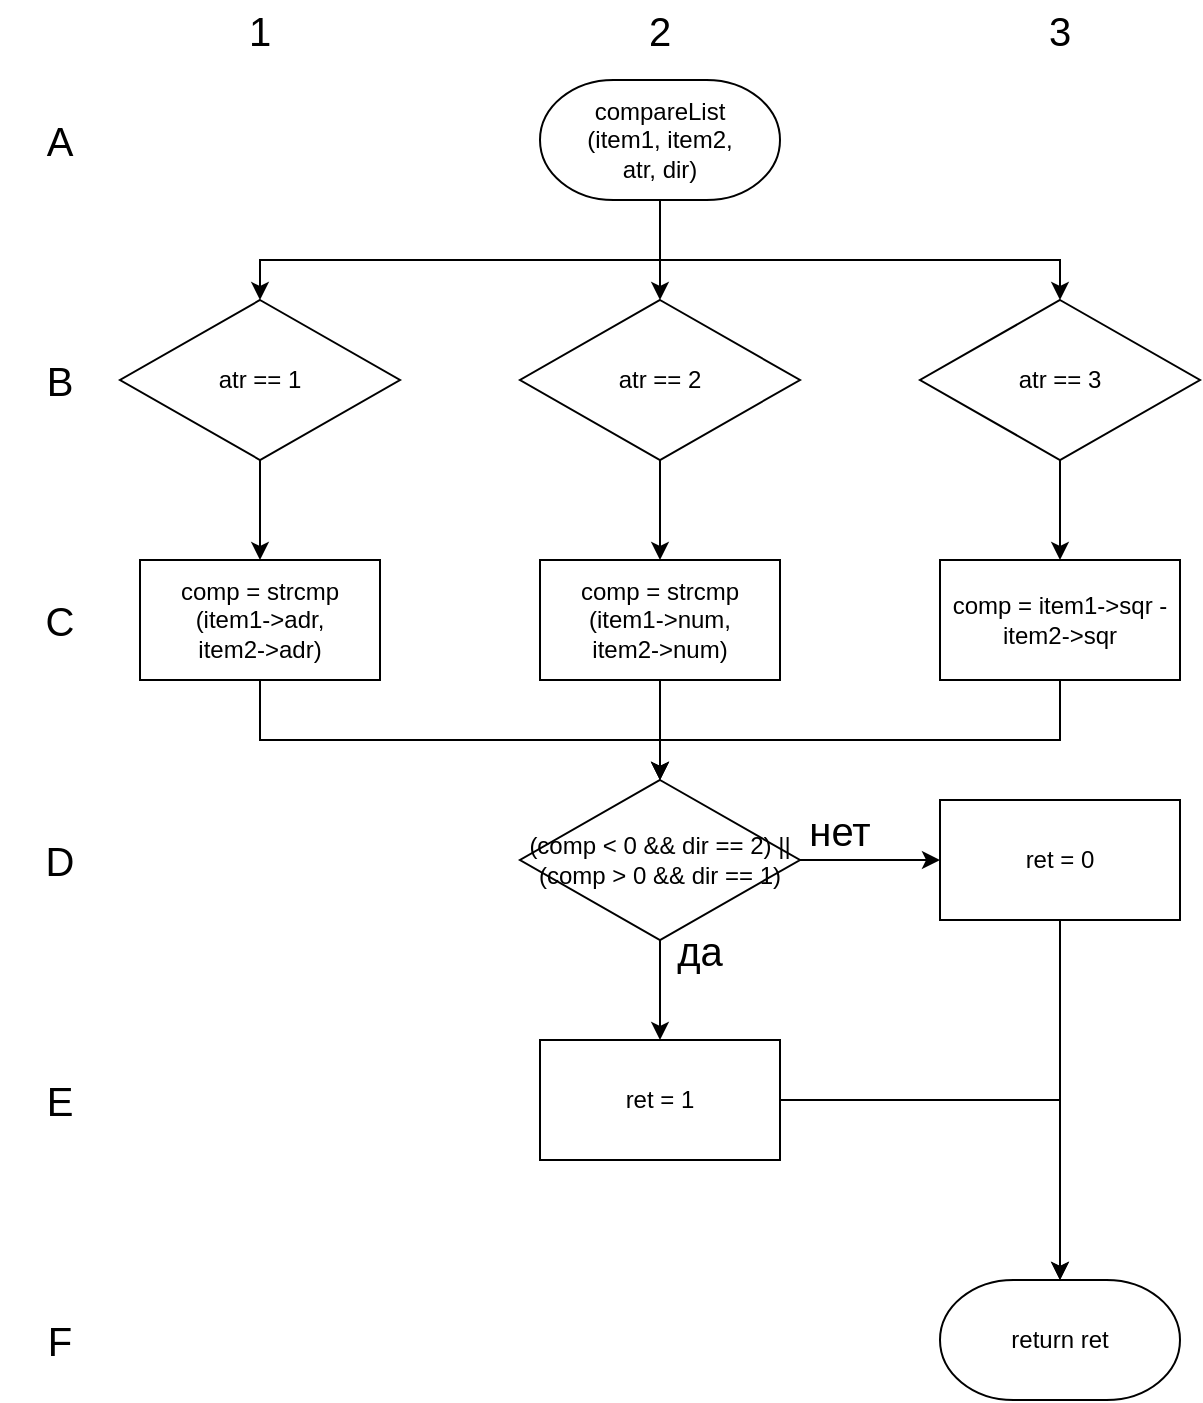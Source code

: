 <mxfile version="23.1.3" type="device">
  <diagram name="Страница — 1" id="fKBUCXl6949Xtr6X0akW">
    <mxGraphModel dx="974" dy="592" grid="1" gridSize="10" guides="1" tooltips="1" connect="1" arrows="1" fold="1" page="1" pageScale="1" pageWidth="827" pageHeight="1169" math="0" shadow="0">
      <root>
        <mxCell id="0" />
        <mxCell id="1" parent="0" />
        <mxCell id="qY3sZJ4gQ_pa9tfZXsVX-5" style="edgeStyle=orthogonalEdgeStyle;rounded=0;orthogonalLoop=1;jettySize=auto;html=1;" edge="1" parent="1" source="qY3sZJ4gQ_pa9tfZXsVX-1" target="qY3sZJ4gQ_pa9tfZXsVX-2">
          <mxGeometry relative="1" as="geometry" />
        </mxCell>
        <mxCell id="qY3sZJ4gQ_pa9tfZXsVX-6" style="edgeStyle=orthogonalEdgeStyle;rounded=0;orthogonalLoop=1;jettySize=auto;html=1;" edge="1" parent="1" source="qY3sZJ4gQ_pa9tfZXsVX-1" target="qY3sZJ4gQ_pa9tfZXsVX-3">
          <mxGeometry relative="1" as="geometry">
            <Array as="points">
              <mxPoint x="440" y="140" />
              <mxPoint x="240" y="140" />
            </Array>
          </mxGeometry>
        </mxCell>
        <mxCell id="qY3sZJ4gQ_pa9tfZXsVX-9" style="edgeStyle=orthogonalEdgeStyle;rounded=0;orthogonalLoop=1;jettySize=auto;html=1;" edge="1" parent="1" source="qY3sZJ4gQ_pa9tfZXsVX-1" target="qY3sZJ4gQ_pa9tfZXsVX-4">
          <mxGeometry relative="1" as="geometry">
            <Array as="points">
              <mxPoint x="440" y="140" />
              <mxPoint x="640" y="140" />
            </Array>
          </mxGeometry>
        </mxCell>
        <mxCell id="qY3sZJ4gQ_pa9tfZXsVX-1" value="compareList&lt;br&gt;(item1, item2,&lt;br&gt;atr, dir)" style="strokeWidth=1;html=1;shape=mxgraph.flowchart.terminator;whiteSpace=wrap;" vertex="1" parent="1">
          <mxGeometry x="380" y="50" width="120" height="60" as="geometry" />
        </mxCell>
        <mxCell id="qY3sZJ4gQ_pa9tfZXsVX-13" value="" style="edgeStyle=orthogonalEdgeStyle;rounded=0;orthogonalLoop=1;jettySize=auto;html=1;" edge="1" parent="1" source="qY3sZJ4gQ_pa9tfZXsVX-2" target="qY3sZJ4gQ_pa9tfZXsVX-8">
          <mxGeometry relative="1" as="geometry" />
        </mxCell>
        <mxCell id="qY3sZJ4gQ_pa9tfZXsVX-2" value="atr == 2" style="strokeWidth=1;html=1;shape=mxgraph.flowchart.decision;whiteSpace=wrap;" vertex="1" parent="1">
          <mxGeometry x="370" y="160" width="140" height="80" as="geometry" />
        </mxCell>
        <mxCell id="qY3sZJ4gQ_pa9tfZXsVX-12" value="" style="edgeStyle=orthogonalEdgeStyle;rounded=0;orthogonalLoop=1;jettySize=auto;html=1;" edge="1" parent="1" source="qY3sZJ4gQ_pa9tfZXsVX-3" target="qY3sZJ4gQ_pa9tfZXsVX-10">
          <mxGeometry relative="1" as="geometry" />
        </mxCell>
        <mxCell id="qY3sZJ4gQ_pa9tfZXsVX-3" value="atr == 1" style="strokeWidth=1;html=1;shape=mxgraph.flowchart.decision;whiteSpace=wrap;" vertex="1" parent="1">
          <mxGeometry x="170" y="160" width="140" height="80" as="geometry" />
        </mxCell>
        <mxCell id="qY3sZJ4gQ_pa9tfZXsVX-14" value="" style="edgeStyle=orthogonalEdgeStyle;rounded=0;orthogonalLoop=1;jettySize=auto;html=1;" edge="1" parent="1" source="qY3sZJ4gQ_pa9tfZXsVX-4" target="qY3sZJ4gQ_pa9tfZXsVX-11">
          <mxGeometry relative="1" as="geometry" />
        </mxCell>
        <mxCell id="qY3sZJ4gQ_pa9tfZXsVX-4" value="atr == 3" style="strokeWidth=1;html=1;shape=mxgraph.flowchart.decision;whiteSpace=wrap;" vertex="1" parent="1">
          <mxGeometry x="570" y="160" width="140" height="80" as="geometry" />
        </mxCell>
        <mxCell id="qY3sZJ4gQ_pa9tfZXsVX-16" value="" style="edgeStyle=orthogonalEdgeStyle;rounded=0;orthogonalLoop=1;jettySize=auto;html=1;" edge="1" parent="1" source="qY3sZJ4gQ_pa9tfZXsVX-8" target="qY3sZJ4gQ_pa9tfZXsVX-15">
          <mxGeometry relative="1" as="geometry" />
        </mxCell>
        <mxCell id="qY3sZJ4gQ_pa9tfZXsVX-8" value="comp = strcmp&lt;br style=&quot;border-color: var(--border-color);&quot;&gt;(item1-&amp;gt;num,&lt;br style=&quot;border-color: var(--border-color);&quot;&gt;item2-&amp;gt;num)" style="rounded=0;whiteSpace=wrap;html=1;" vertex="1" parent="1">
          <mxGeometry x="380" y="290" width="120" height="60" as="geometry" />
        </mxCell>
        <mxCell id="qY3sZJ4gQ_pa9tfZXsVX-21" style="edgeStyle=orthogonalEdgeStyle;rounded=0;orthogonalLoop=1;jettySize=auto;html=1;" edge="1" parent="1" source="qY3sZJ4gQ_pa9tfZXsVX-10" target="qY3sZJ4gQ_pa9tfZXsVX-15">
          <mxGeometry relative="1" as="geometry">
            <Array as="points">
              <mxPoint x="240" y="380" />
              <mxPoint x="440" y="380" />
            </Array>
          </mxGeometry>
        </mxCell>
        <mxCell id="qY3sZJ4gQ_pa9tfZXsVX-10" value="comp = strcmp&lt;br&gt;(item1-&amp;gt;adr,&lt;br&gt;item2-&amp;gt;adr)" style="rounded=0;whiteSpace=wrap;html=1;" vertex="1" parent="1">
          <mxGeometry x="180" y="290" width="120" height="60" as="geometry" />
        </mxCell>
        <mxCell id="qY3sZJ4gQ_pa9tfZXsVX-22" style="edgeStyle=orthogonalEdgeStyle;rounded=0;orthogonalLoop=1;jettySize=auto;html=1;" edge="1" parent="1" source="qY3sZJ4gQ_pa9tfZXsVX-11" target="qY3sZJ4gQ_pa9tfZXsVX-15">
          <mxGeometry relative="1" as="geometry">
            <Array as="points">
              <mxPoint x="640" y="380" />
              <mxPoint x="440" y="380" />
            </Array>
          </mxGeometry>
        </mxCell>
        <mxCell id="qY3sZJ4gQ_pa9tfZXsVX-11" value="comp = item1-&amp;gt;sqr - item2-&amp;gt;sqr" style="rounded=0;whiteSpace=wrap;html=1;" vertex="1" parent="1">
          <mxGeometry x="580" y="290" width="120" height="60" as="geometry" />
        </mxCell>
        <mxCell id="qY3sZJ4gQ_pa9tfZXsVX-19" value="" style="edgeStyle=orthogonalEdgeStyle;rounded=0;orthogonalLoop=1;jettySize=auto;html=1;" edge="1" parent="1" source="qY3sZJ4gQ_pa9tfZXsVX-15" target="qY3sZJ4gQ_pa9tfZXsVX-17">
          <mxGeometry relative="1" as="geometry" />
        </mxCell>
        <mxCell id="qY3sZJ4gQ_pa9tfZXsVX-20" value="" style="edgeStyle=orthogonalEdgeStyle;rounded=0;orthogonalLoop=1;jettySize=auto;html=1;" edge="1" parent="1" source="qY3sZJ4gQ_pa9tfZXsVX-15" target="qY3sZJ4gQ_pa9tfZXsVX-18">
          <mxGeometry relative="1" as="geometry" />
        </mxCell>
        <mxCell id="qY3sZJ4gQ_pa9tfZXsVX-15" value="(comp &amp;lt; 0 &amp;amp;&amp;amp; dir == 2) || (comp &amp;gt; 0 &amp;amp;&amp;amp; dir == 1)" style="strokeWidth=1;html=1;shape=mxgraph.flowchart.decision;whiteSpace=wrap;" vertex="1" parent="1">
          <mxGeometry x="370" y="400" width="140" height="80" as="geometry" />
        </mxCell>
        <mxCell id="qY3sZJ4gQ_pa9tfZXsVX-25" style="edgeStyle=orthogonalEdgeStyle;rounded=0;orthogonalLoop=1;jettySize=auto;html=1;" edge="1" parent="1" source="qY3sZJ4gQ_pa9tfZXsVX-17" target="qY3sZJ4gQ_pa9tfZXsVX-23">
          <mxGeometry relative="1" as="geometry" />
        </mxCell>
        <mxCell id="qY3sZJ4gQ_pa9tfZXsVX-17" value="ret = 1" style="rounded=0;whiteSpace=wrap;html=1;" vertex="1" parent="1">
          <mxGeometry x="380" y="530" width="120" height="60" as="geometry" />
        </mxCell>
        <mxCell id="qY3sZJ4gQ_pa9tfZXsVX-24" style="edgeStyle=orthogonalEdgeStyle;rounded=0;orthogonalLoop=1;jettySize=auto;html=1;" edge="1" parent="1" source="qY3sZJ4gQ_pa9tfZXsVX-18" target="qY3sZJ4gQ_pa9tfZXsVX-23">
          <mxGeometry relative="1" as="geometry" />
        </mxCell>
        <mxCell id="qY3sZJ4gQ_pa9tfZXsVX-18" value="ret = 0" style="rounded=0;whiteSpace=wrap;html=1;" vertex="1" parent="1">
          <mxGeometry x="580" y="410" width="120" height="60" as="geometry" />
        </mxCell>
        <mxCell id="qY3sZJ4gQ_pa9tfZXsVX-23" value="return ret" style="strokeWidth=1;html=1;shape=mxgraph.flowchart.terminator;whiteSpace=wrap;" vertex="1" parent="1">
          <mxGeometry x="580" y="650" width="120" height="60" as="geometry" />
        </mxCell>
        <mxCell id="qY3sZJ4gQ_pa9tfZXsVX-26" value="&lt;font style=&quot;font-size: 20px;&quot;&gt;да&lt;/font&gt;" style="text;html=1;align=center;verticalAlign=middle;whiteSpace=wrap;rounded=0;" vertex="1" parent="1">
          <mxGeometry x="430" y="470" width="60" height="30" as="geometry" />
        </mxCell>
        <mxCell id="qY3sZJ4gQ_pa9tfZXsVX-27" value="&lt;span style=&quot;font-size: 20px;&quot;&gt;нет&lt;/span&gt;" style="text;html=1;align=center;verticalAlign=middle;whiteSpace=wrap;rounded=0;" vertex="1" parent="1">
          <mxGeometry x="500" y="410" width="60" height="30" as="geometry" />
        </mxCell>
        <mxCell id="qY3sZJ4gQ_pa9tfZXsVX-28" value="&lt;span style=&quot;font-size: 20px;&quot;&gt;2&lt;/span&gt;" style="text;html=1;align=center;verticalAlign=middle;whiteSpace=wrap;rounded=0;" vertex="1" parent="1">
          <mxGeometry x="410" y="10" width="60" height="30" as="geometry" />
        </mxCell>
        <mxCell id="qY3sZJ4gQ_pa9tfZXsVX-29" value="&lt;span style=&quot;font-size: 20px;&quot;&gt;1&lt;/span&gt;" style="text;html=1;align=center;verticalAlign=middle;whiteSpace=wrap;rounded=0;" vertex="1" parent="1">
          <mxGeometry x="210" y="10" width="60" height="30" as="geometry" />
        </mxCell>
        <mxCell id="qY3sZJ4gQ_pa9tfZXsVX-30" value="&lt;span style=&quot;font-size: 20px;&quot;&gt;3&lt;/span&gt;" style="text;html=1;align=center;verticalAlign=middle;whiteSpace=wrap;rounded=0;" vertex="1" parent="1">
          <mxGeometry x="610" y="10" width="60" height="30" as="geometry" />
        </mxCell>
        <mxCell id="qY3sZJ4gQ_pa9tfZXsVX-31" value="&lt;span style=&quot;font-size: 20px;&quot;&gt;A&lt;/span&gt;" style="text;html=1;align=center;verticalAlign=middle;whiteSpace=wrap;rounded=0;" vertex="1" parent="1">
          <mxGeometry x="110" y="65" width="60" height="30" as="geometry" />
        </mxCell>
        <mxCell id="qY3sZJ4gQ_pa9tfZXsVX-32" value="&lt;span style=&quot;font-size: 20px;&quot;&gt;B&lt;/span&gt;" style="text;html=1;align=center;verticalAlign=middle;whiteSpace=wrap;rounded=0;" vertex="1" parent="1">
          <mxGeometry x="110" y="185" width="60" height="30" as="geometry" />
        </mxCell>
        <mxCell id="qY3sZJ4gQ_pa9tfZXsVX-33" value="&lt;span style=&quot;font-size: 20px;&quot;&gt;C&lt;/span&gt;" style="text;html=1;align=center;verticalAlign=middle;whiteSpace=wrap;rounded=0;" vertex="1" parent="1">
          <mxGeometry x="110" y="305" width="60" height="30" as="geometry" />
        </mxCell>
        <mxCell id="qY3sZJ4gQ_pa9tfZXsVX-34" value="&lt;span style=&quot;font-size: 20px;&quot;&gt;D&lt;/span&gt;" style="text;html=1;align=center;verticalAlign=middle;whiteSpace=wrap;rounded=0;" vertex="1" parent="1">
          <mxGeometry x="110" y="425" width="60" height="30" as="geometry" />
        </mxCell>
        <mxCell id="qY3sZJ4gQ_pa9tfZXsVX-35" value="&lt;span style=&quot;font-size: 20px;&quot;&gt;E&lt;/span&gt;" style="text;html=1;align=center;verticalAlign=middle;whiteSpace=wrap;rounded=0;" vertex="1" parent="1">
          <mxGeometry x="110" y="545" width="60" height="30" as="geometry" />
        </mxCell>
        <mxCell id="qY3sZJ4gQ_pa9tfZXsVX-36" value="&lt;span style=&quot;font-size: 20px;&quot;&gt;F&lt;/span&gt;" style="text;html=1;align=center;verticalAlign=middle;whiteSpace=wrap;rounded=0;" vertex="1" parent="1">
          <mxGeometry x="110" y="665" width="60" height="30" as="geometry" />
        </mxCell>
      </root>
    </mxGraphModel>
  </diagram>
</mxfile>
